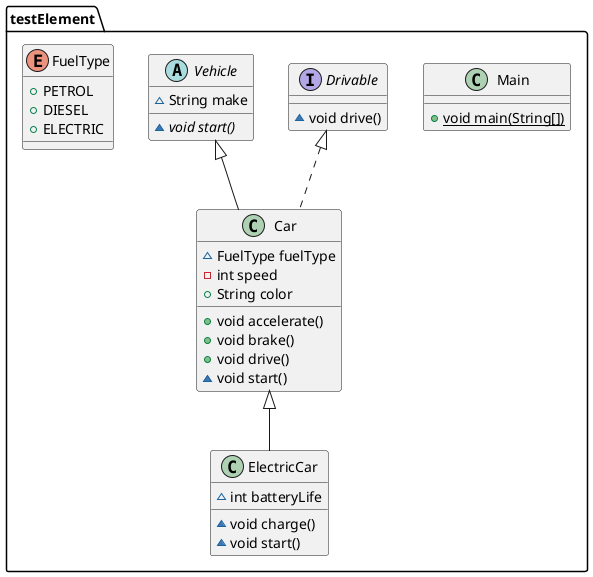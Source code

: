 @startuml
' Основной класс с методом main
class testElement.Main {
    + {static} void main(String[])
}

' Интерфейс Drivable с методом drive
interface testElement.Drivable {
    ~ void drive()
}

' Абстрактный класс Vehicle с атрибутом make и абстрактным методом start
abstract class testElement.Vehicle {
    ~ String make
    ~ {abstract} void start()
}

' Перечисление FuelType с различными видами топлива
enum testElement.FuelType {
    +  PETROL
    +  DIESEL
    +  ELECTRIC
}

' Класс ElectricCar с атрибутами и методами, относящимися к электрокарам
class testElement.ElectricCar {
    ~ int batteryLife
    ~ void charge()
    ~ void start()
}

' Класс Car с различными атрибутами и методами
class testElement.Car {
    ~ FuelType fuelType
    - int speed
    + String color
    + void accelerate()
    + void brake()
    + void drive()
    ~ void start()
}

' ElectricCar наследует от Car
testElement.Car <|-- testElement.ElectricCar

' Car реализует интерфейс Drivable
testElement.Drivable <|.. testElement.Car

' Car наследует от абстрактного класса Vehicle
testElement.Vehicle <|-- testElement.Car
@enduml